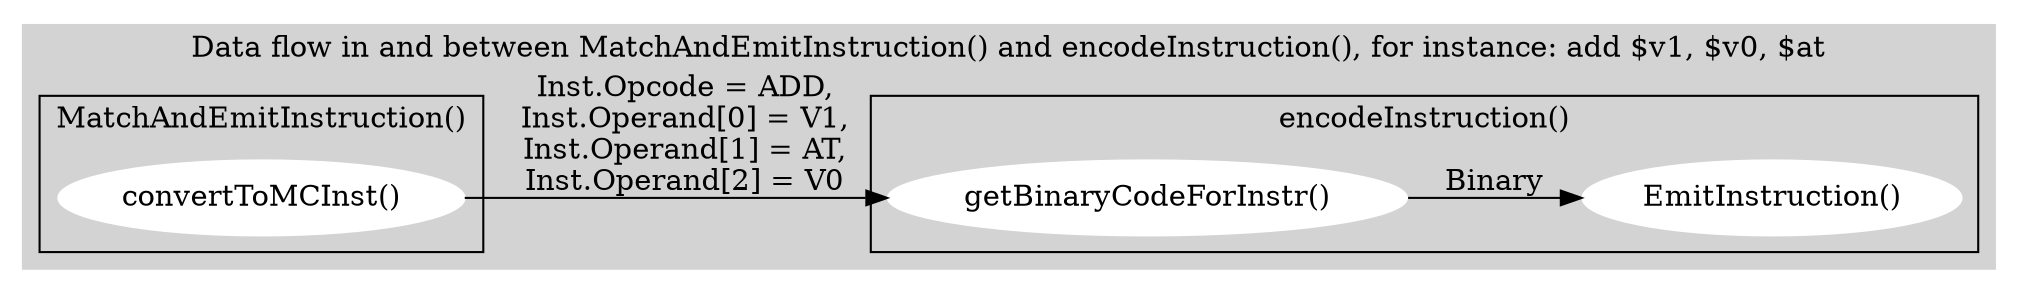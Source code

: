 // Free usage license, author: Chung-Shu Chen 陳鍾樞
// dot -Tpng asmDfdEx3.gv -oasmDfdEx3.png

digraph G {
  rankdir=LR;
  subgraph cluster_2 {
    style=filled;
    label = "Data flow in and between MatchAndEmitInstruction() and encodeInstruction(), for instance: add $v1, $v0, $at";
    subgraph clusterA {
      label = "MatchAndEmitInstruction()";
      node [style=filled,color=white]; convertToMCInst [label="convertToMCInst()"];
    }
    subgraph clusterB {
      label = "encodeInstruction()";
      node [style=filled,color=white]; getBinaryCodeForInstr [label="getBinaryCodeForInstr()"];
      node [style=filled,color=white]; EmitInstruction [label="EmitInstruction()"];
      getBinaryCodeForInstr -> EmitInstruction [ label = "Binary" ];
    }
    convertToMCInst -> getBinaryCodeForInstr [ label = "Inst.Opcode = ADD,\nInst.Operand[0] = V1,\nInst.Operand[1] = AT,\nInst.Operand[2] = V0" ];
    color=lightgrey
  }
}